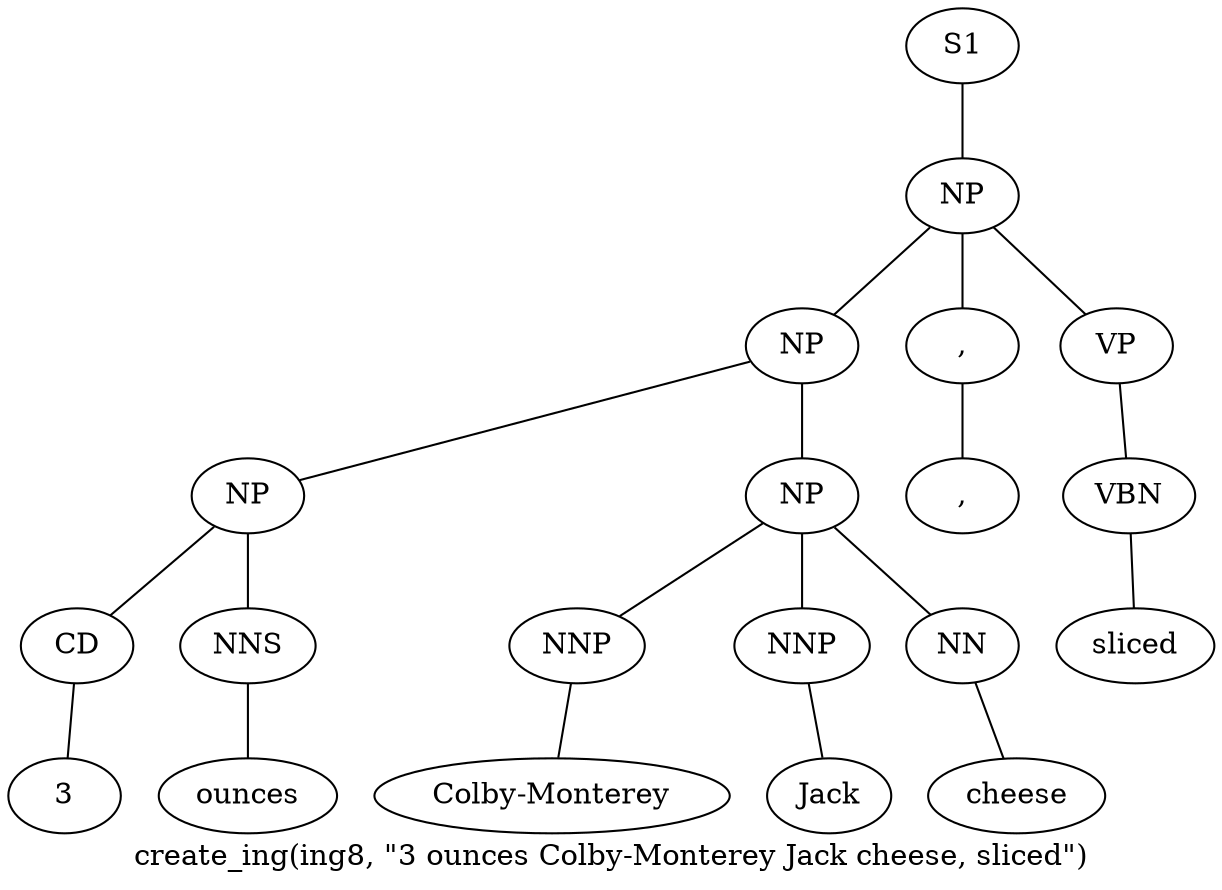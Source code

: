 graph SyntaxGraph {
	label = "create_ing(ing8, \"3 ounces Colby-Monterey Jack cheese, sliced\")";
	Node0 [label="S1"];
	Node1 [label="NP"];
	Node2 [label="NP"];
	Node3 [label="NP"];
	Node4 [label="CD"];
	Node5 [label="3"];
	Node6 [label="NNS"];
	Node7 [label="ounces"];
	Node8 [label="NP"];
	Node9 [label="NNP"];
	Node10 [label="Colby-Monterey"];
	Node11 [label="NNP"];
	Node12 [label="Jack"];
	Node13 [label="NN"];
	Node14 [label="cheese"];
	Node15 [label=","];
	Node16 [label=","];
	Node17 [label="VP"];
	Node18 [label="VBN"];
	Node19 [label="sliced"];

	Node0 -- Node1;
	Node1 -- Node2;
	Node1 -- Node15;
	Node1 -- Node17;
	Node2 -- Node3;
	Node2 -- Node8;
	Node3 -- Node4;
	Node3 -- Node6;
	Node4 -- Node5;
	Node6 -- Node7;
	Node8 -- Node9;
	Node8 -- Node11;
	Node8 -- Node13;
	Node9 -- Node10;
	Node11 -- Node12;
	Node13 -- Node14;
	Node15 -- Node16;
	Node17 -- Node18;
	Node18 -- Node19;
}